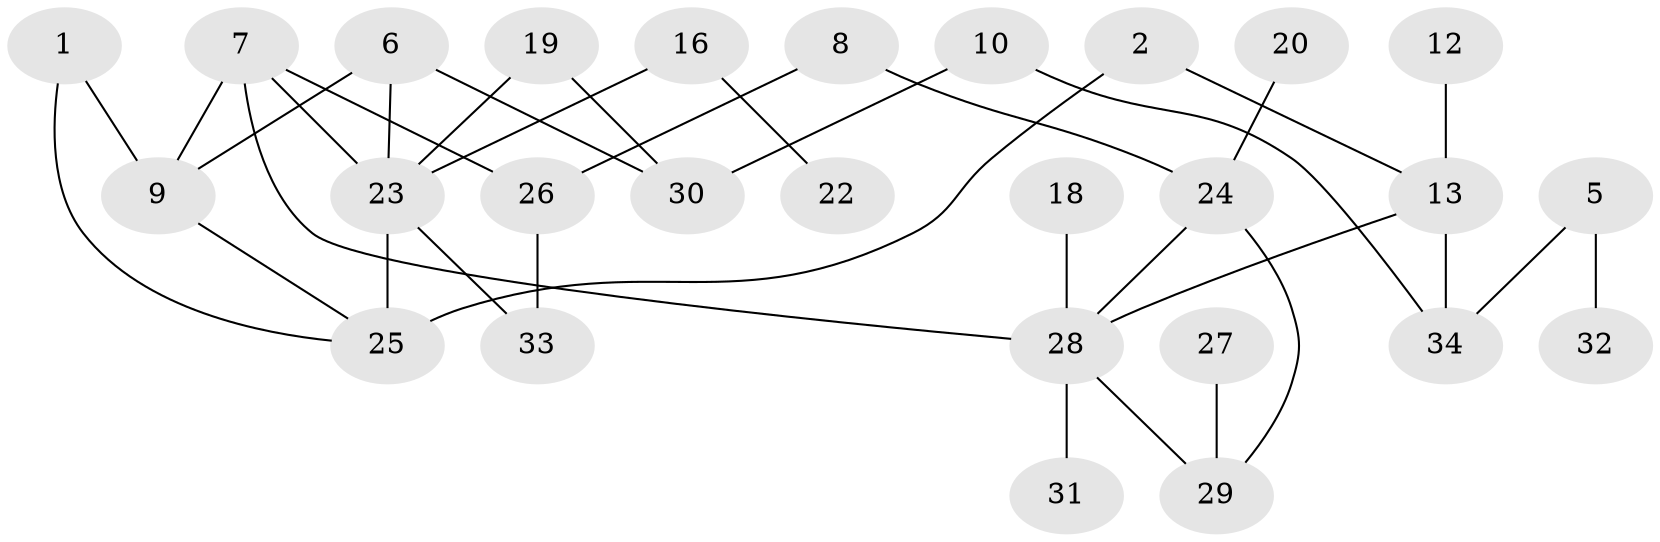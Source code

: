 // original degree distribution, {1: 0.35714285714285715, 0: 0.05357142857142857, 3: 0.23214285714285715, 4: 0.08928571428571429, 2: 0.23214285714285715, 7: 0.017857142857142856, 6: 0.017857142857142856}
// Generated by graph-tools (version 1.1) at 2025/48/03/04/25 22:48:31]
// undirected, 27 vertices, 35 edges
graph export_dot {
  node [color=gray90,style=filled];
  1;
  2;
  5;
  6;
  7;
  8;
  9;
  10;
  12;
  13;
  16;
  18;
  19;
  20;
  22;
  23;
  24;
  25;
  26;
  27;
  28;
  29;
  30;
  31;
  32;
  33;
  34;
  1 -- 9 [weight=1.0];
  1 -- 25 [weight=1.0];
  2 -- 13 [weight=1.0];
  2 -- 25 [weight=1.0];
  5 -- 32 [weight=1.0];
  5 -- 34 [weight=1.0];
  6 -- 9 [weight=1.0];
  6 -- 23 [weight=1.0];
  6 -- 30 [weight=1.0];
  7 -- 9 [weight=1.0];
  7 -- 23 [weight=1.0];
  7 -- 26 [weight=1.0];
  7 -- 28 [weight=1.0];
  8 -- 24 [weight=1.0];
  8 -- 26 [weight=1.0];
  9 -- 25 [weight=1.0];
  10 -- 30 [weight=1.0];
  10 -- 34 [weight=1.0];
  12 -- 13 [weight=2.0];
  13 -- 28 [weight=1.0];
  13 -- 34 [weight=1.0];
  16 -- 22 [weight=1.0];
  16 -- 23 [weight=1.0];
  18 -- 28 [weight=1.0];
  19 -- 23 [weight=1.0];
  19 -- 30 [weight=1.0];
  20 -- 24 [weight=1.0];
  23 -- 25 [weight=2.0];
  23 -- 33 [weight=1.0];
  24 -- 28 [weight=1.0];
  24 -- 29 [weight=1.0];
  26 -- 33 [weight=1.0];
  27 -- 29 [weight=1.0];
  28 -- 29 [weight=1.0];
  28 -- 31 [weight=1.0];
}
